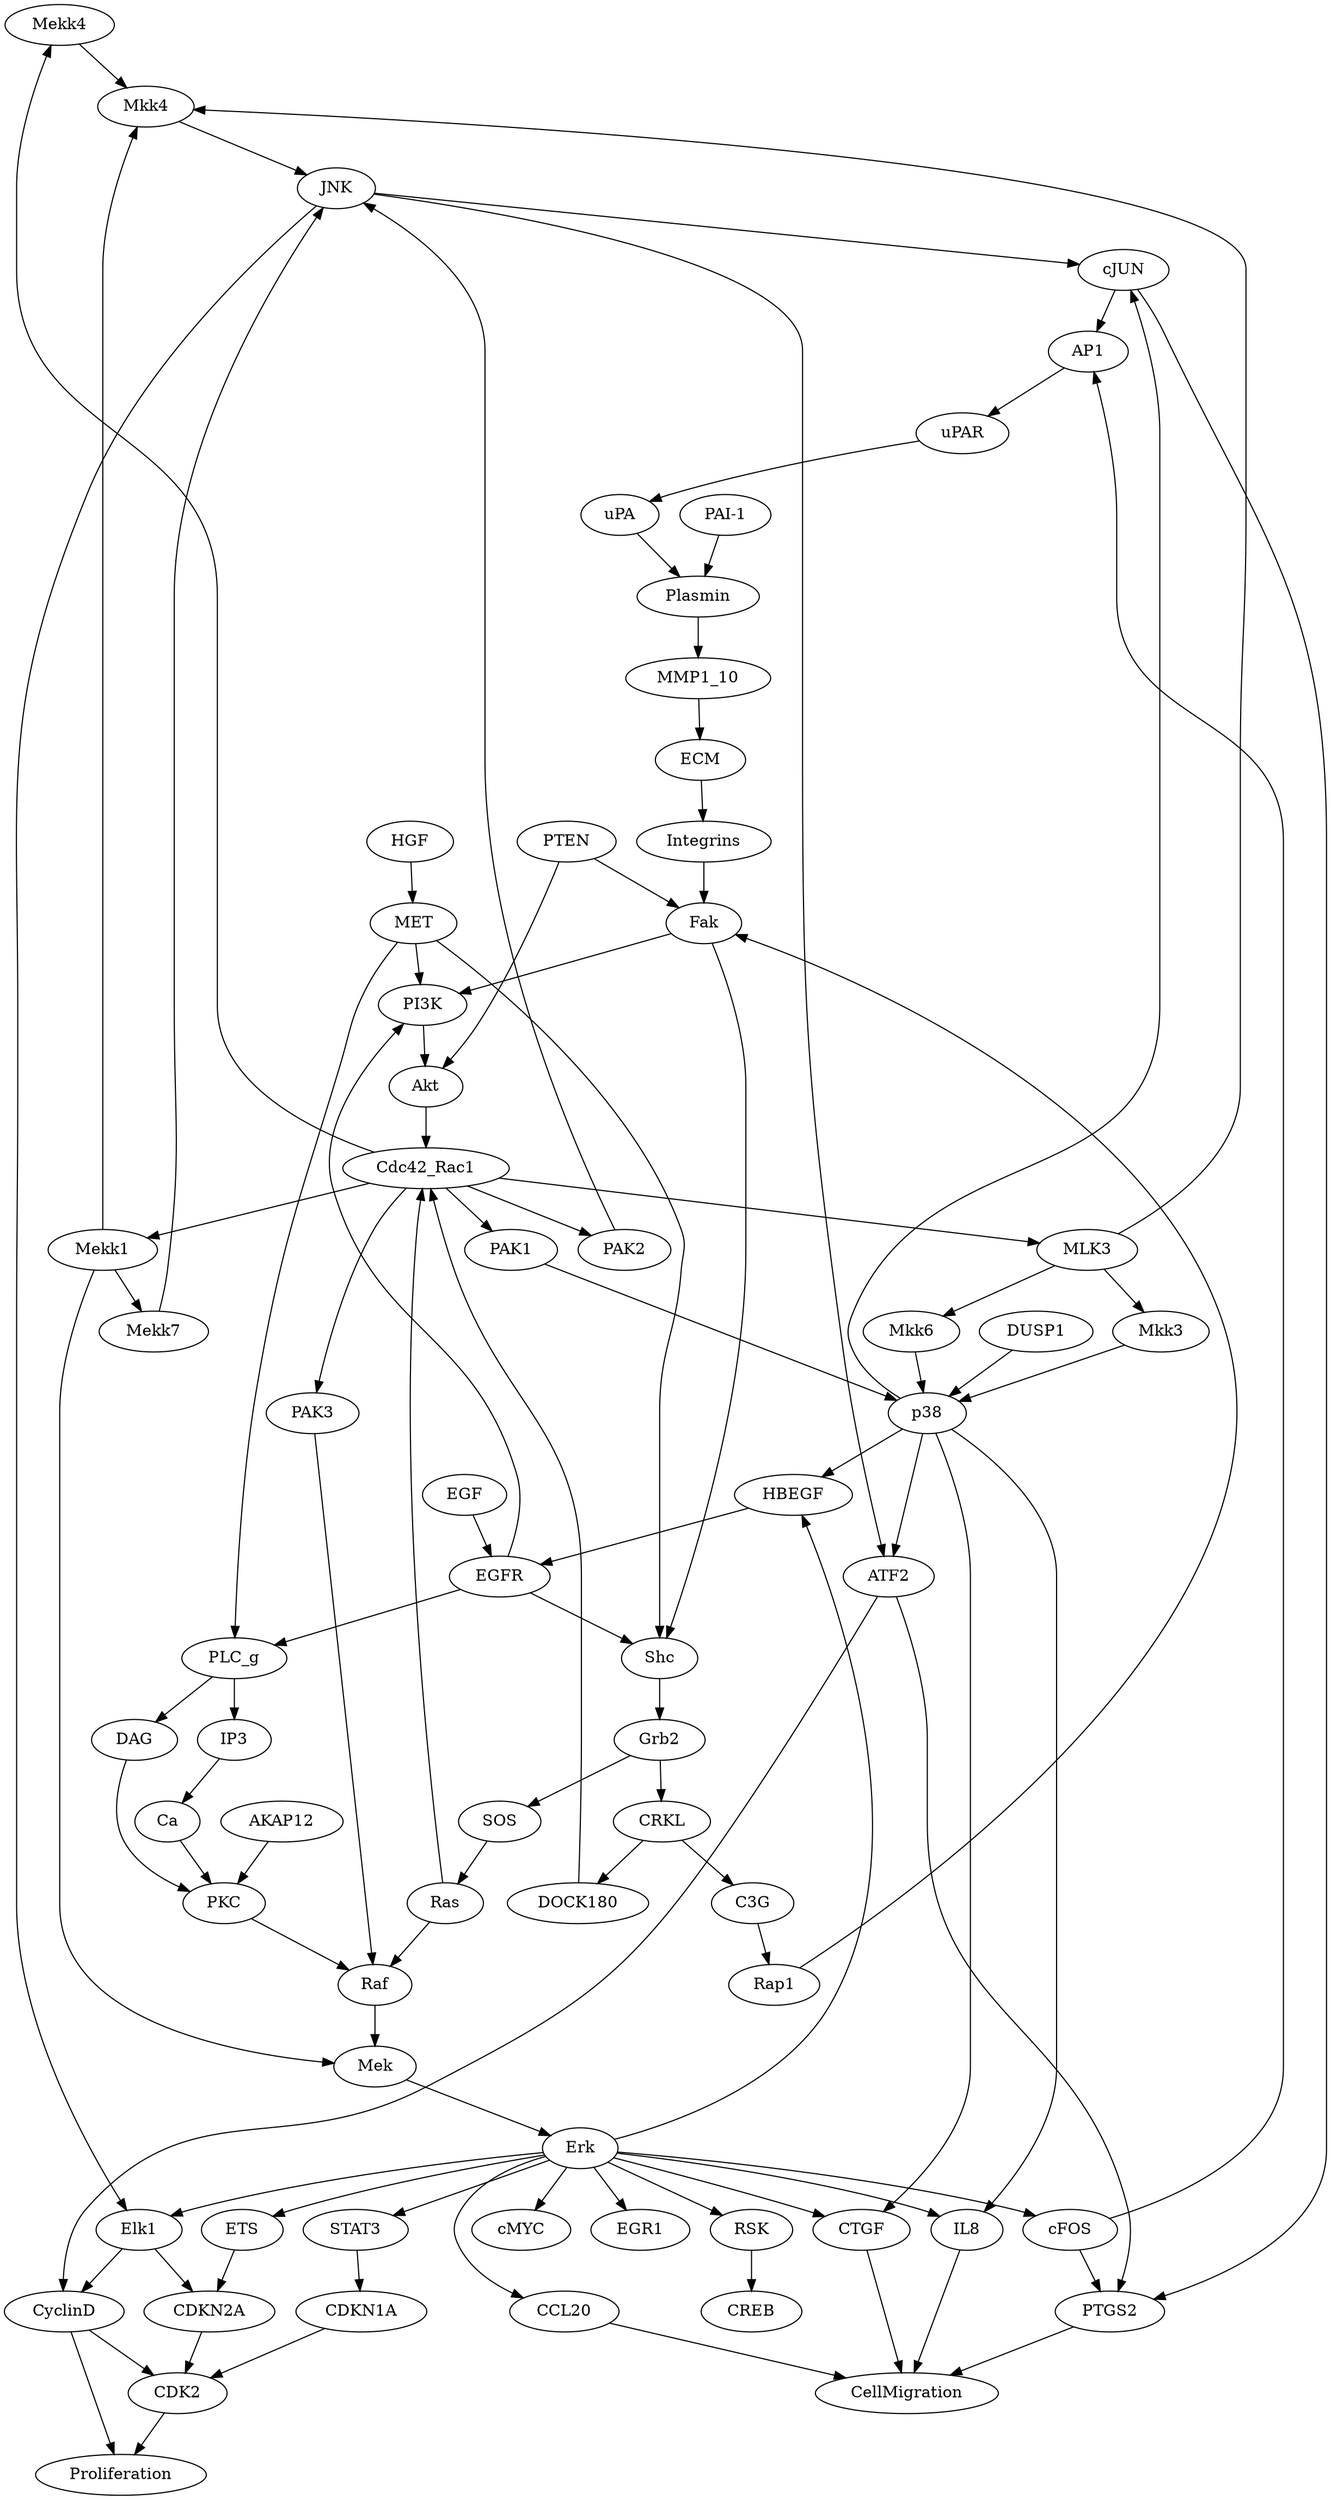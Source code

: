 strict digraph  {
" Mekk4 " [equation="  ( Cdc42_Rac1 ) "];
" PTGS2 " [equation="  ( cFOS && (  (  ( cJUN )  )  ) )  || ( ATF2 ) "];
" CDKN1A " [equation="  ( STAT3 ) "];
" DAG " [equation="  ( PLC_g ) "];
" Plasmin " [equation="  ( uPA && (  (  ( PAI-1 )  )  ) ) "];
" PKC " [equation="  (  ( DAG && (  (  ( Ca )  )  )  ) && ! ( AKAP12  )  ) "];
" PAK3 " [equation="  ( Cdc42_Rac1 ) "];
" IP3 " [equation="  ( PLC_g ) "];
" Mkk3 " [equation="  ( MLK3 ) "];
" SOS " [equation="  ( Grb2 ) "];
" ECM " [equation="  ( MMP1_10 ) "];
" Grb2 " [equation="  ( Shc ) "];
" PLC_g " [equation="  ( EGFR )  || ( MET ) "];
" PI3K " [equation="  ( EGFR && (  (  ( Fak )  )  ) )  || ( MET ) "];
" Erk " [equation="  ( Mek ) "];
" CyclinD " [equation="  ( Elk1 )  || ( ATF2 ) "];
" Mekk1 " [equation="  ( Cdc42_Rac1 ) "];
" CCL20 " [equation="  ( Erk ) "];
" Ras " [equation="  ( SOS ) "];
" Ca " [equation="  ( IP3 ) "];
" C3G " [equation="  ( CRKL ) "];
" PAK2 " [equation="  ( Cdc42_Rac1 ) "];
" Shc " [equation="  ( MET )  || ( Fak )  || ( EGFR ) "];
" uPA " [equation="  ( uPAR ) "];
" Raf " [equation="  ( Ras && (  (  ( PAK3 && PKC )  )  ) ) "];
" Mek " [equation="  ( Raf )  || ( Mekk1 ) "];
" CRKL " [equation="  ( Grb2 ) "];
" uPAR " [equation="  ( AP1 ) "];
" cMYC " [equation="  ( Erk ) "];
" Mkk4 " [equation="  ( Mekk4 )  || ( Mekk1 )  || ( MLK3 ) "];
" EGR1 " [equation="  ( Erk ) "];
" cFOS " [equation="  ( Erk ) "];
" IL8 " [equation="  ( p38 )  || ( Erk ) "];
" CTGF " [equation="  ( p38 )  || ( Erk ) "];
" CellMigration " [equation="  ( IL8 && (  (  ( CTGF && CCL20 && PTGS2 )  )  ) ) "];
" EGFR " [equation="  ( EGF )  || ( HBEGF ) "];
" cJUN " [equation="  ( JNK && (  (  ( p38 )  )  ) ) "];
" MMP1_10 " [equation="  ( Plasmin ) "];
" Akt " [equation="  (  ( PI3K  ) && ! ( PTEN  )  ) "];
" DOCK180 " [equation="  ( CRKL ) "];
" AP1 " [equation="  ( cFOS && (  (  ( cJUN )  )  ) ) "];
" MLK3 " [equation="  ( Cdc42_Rac1 ) "];
" Integrins " [equation="  ( ECM ) "];
" CDKN2A " [equation="  ( Elk1 )  || ( ETS ) "];
" ATF2 " [equation="  ( JNK && (  (  ( p38 )  )  ) ) "];
" RSK " [equation="  ( Erk ) "];
" ETS " [equation="  ( Erk ) "];
" p38 " [equation="  (  ( Mkk3 && (  (  ( Mkk6 )  )  )  ) && ! ( DUSP1  )  )  || ( PAK1 ) "];
" Mkk6 " [equation="  ( MLK3 ) "];
" Fak " [equation="  (  ( Integrins && (  (  ( Rap1 )  )  )  ) && ! ( PTEN  )  ) "];
" CDK2 " [equation="  ( CyclinD && (  (  ( ! CDKN2A )  )  || (  ( ! CDKN1A )  )  ) ) "];
" Elk1 " [equation="  ( JNK )  || ( Erk ) "];
" Rap1 " [equation="  ( C3G ) "];
" Cdc42_Rac1 " [equation="  ( Akt && (  (  ( DOCK180 && Ras )  )  ) ) "];
" Proliferation " [equation="  ( CDK2 && (  (  ( CyclinD )  )  ) ) "];
" PAK1 " [equation="  ( Cdc42_Rac1 ) "];
" STAT3 " [equation="  ( Erk ) "];
" CREB " [equation="  ( RSK ) "];
" MET " [equation="  ( HGF ) "];
" HBEGF " [equation="  ( p38 )  || ( Erk ) "];
" Mekk7 " [equation="  ( Mekk1 ) "];
" JNK " [equation="  ( Mekk7 && (  (  ( Mkk4 )  )  ) )  || ( PAK2 ) "];
" PAI-1 ";
" AKAP12 ";
" EGF ";
" PTEN ";
" DUSP1 ";
" HGF ";
" Mekk4 " -> " Mkk4 ";
" PTGS2 " -> " CellMigration ";
" CDKN1A " -> " CDK2 ";
" DAG " -> " PKC ";
" Plasmin " -> " MMP1_10 ";
" PKC " -> " Raf ";
" PAK3 " -> " Raf ";
" IP3 " -> " Ca ";
" Mkk3 " -> " p38 ";
" SOS " -> " Ras ";
" ECM " -> " Integrins ";
" Grb2 " -> " SOS ";
" Grb2 " -> " CRKL ";
" PLC_g " -> " DAG ";
" PLC_g " -> " IP3 ";
" PI3K " -> " Akt ";
" Erk " -> " CCL20 ";
" Erk " -> " cMYC ";
" Erk " -> " EGR1 ";
" Erk " -> " cFOS ";
" Erk " -> " IL8 ";
" Erk " -> " CTGF ";
" Erk " -> " RSK ";
" Erk " -> " ETS ";
" Erk " -> " Elk1 ";
" Erk " -> " STAT3 ";
" Erk " -> " HBEGF ";
" CyclinD " -> " CDK2 ";
" CyclinD " -> " Proliferation ";
" Mekk1 " -> " Mek ";
" Mekk1 " -> " Mkk4 ";
" Mekk1 " -> " Mekk7 ";
" CCL20 " -> " CellMigration ";
" Ras " -> " Raf ";
" Ras " -> " Cdc42_Rac1 ";
" Ca " -> " PKC ";
" C3G " -> " Rap1 ";
" PAK2 " -> " JNK ";
" Shc " -> " Grb2 ";
" uPA " -> " Plasmin ";
" Raf " -> " Mek ";
" Mek " -> " Erk ";
" CRKL " -> " C3G ";
" CRKL " -> " DOCK180 ";
" uPAR " -> " uPA ";
" Mkk4 " -> " JNK ";
" cFOS " -> " PTGS2 ";
" cFOS " -> " AP1 ";
" IL8 " -> " CellMigration ";
" CTGF " -> " CellMigration ";
" EGFR " -> " PLC_g ";
" EGFR " -> " PI3K ";
" EGFR " -> " Shc ";
" cJUN " -> " PTGS2 ";
" cJUN " -> " AP1 ";
" MMP1_10 " -> " ECM ";
" Akt " -> " Cdc42_Rac1 ";
" DOCK180 " -> " Cdc42_Rac1 ";
" AP1 " -> " uPAR ";
" MLK3 " -> " Mkk3 ";
" MLK3 " -> " Mkk4 ";
" MLK3 " -> " Mkk6 ";
" Integrins " -> " Fak ";
" CDKN2A " -> " CDK2 ";
" ATF2 " -> " PTGS2 ";
" ATF2 " -> " CyclinD ";
" RSK " -> " CREB ";
" ETS " -> " CDKN2A ";
" p38 " -> " IL8 ";
" p38 " -> " CTGF ";
" p38 " -> " cJUN ";
" p38 " -> " ATF2 ";
" p38 " -> " HBEGF ";
" Mkk6 " -> " p38 ";
" Fak " -> " PI3K ";
" Fak " -> " Shc ";
" CDK2 " -> " Proliferation ";
" Elk1 " -> " CyclinD ";
" Elk1 " -> " CDKN2A ";
" Rap1 " -> " Fak ";
" Cdc42_Rac1 " -> " Mekk4 ";
" Cdc42_Rac1 " -> " PAK3 ";
" Cdc42_Rac1 " -> " Mekk1 ";
" Cdc42_Rac1 " -> " PAK2 ";
" Cdc42_Rac1 " -> " MLK3 ";
" Cdc42_Rac1 " -> " PAK1 ";
" PAK1 " -> " p38 ";
" STAT3 " -> " CDKN1A ";
" MET " -> " PLC_g ";
" MET " -> " PI3K ";
" MET " -> " Shc ";
" HBEGF " -> " EGFR ";
" Mekk7 " -> " JNK ";
" JNK " -> " cJUN ";
" JNK " -> " ATF2 ";
" JNK " -> " Elk1 ";
" PAI-1 " -> " Plasmin ";
" AKAP12 " -> " PKC ";
" EGF " -> " EGFR ";
" PTEN " -> " Akt ";
" PTEN " -> " Fak ";
" DUSP1 " -> " p38 ";
" HGF " -> " MET ";
}
